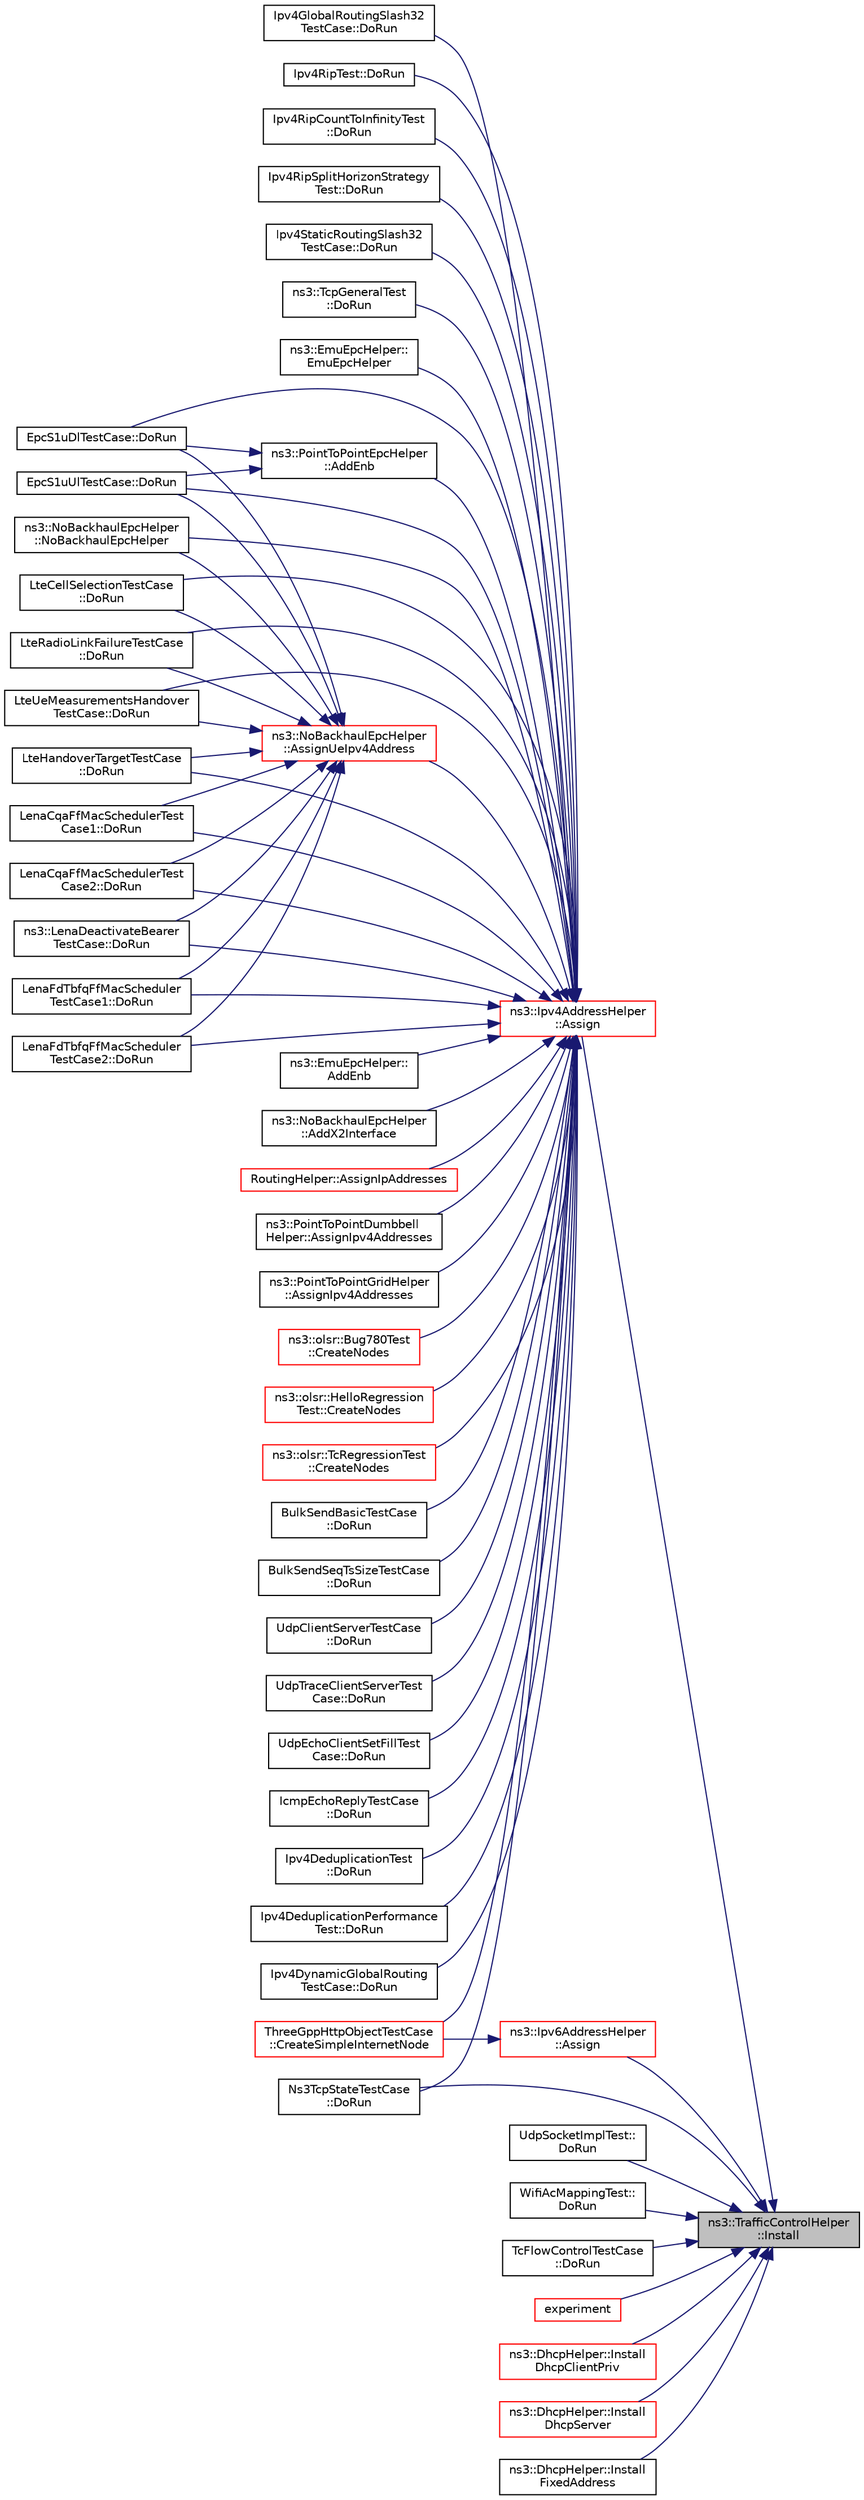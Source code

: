 digraph "ns3::TrafficControlHelper::Install"
{
 // LATEX_PDF_SIZE
  edge [fontname="Helvetica",fontsize="10",labelfontname="Helvetica",labelfontsize="10"];
  node [fontname="Helvetica",fontsize="10",shape=record];
  rankdir="RL";
  Node1 [label="ns3::TrafficControlHelper\l::Install",height=0.2,width=0.4,color="black", fillcolor="grey75", style="filled", fontcolor="black",tooltip=" "];
  Node1 -> Node2 [dir="back",color="midnightblue",fontsize="10",style="solid",fontname="Helvetica"];
  Node2 [label="ns3::Ipv4AddressHelper\l::Assign",height=0.2,width=0.4,color="red", fillcolor="white", style="filled",URL="$classns3_1_1_ipv4_address_helper.html#af8e7f4a1a7e74c00014a1eac445a27af",tooltip="Assign IP addresses to the net devices specified in the container based on the current network prefix..."];
  Node2 -> Node3 [dir="back",color="midnightblue",fontsize="10",style="solid",fontname="Helvetica"];
  Node3 [label="ns3::EmuEpcHelper::\lEmuEpcHelper",height=0.2,width=0.4,color="black", fillcolor="white", style="filled",URL="$classns3_1_1_emu_epc_helper.html#a10b42d66910c4ee73006f40eea1a1de1",tooltip="Constructor."];
  Node2 -> Node4 [dir="back",color="midnightblue",fontsize="10",style="solid",fontname="Helvetica"];
  Node4 [label="ns3::NoBackhaulEpcHelper\l::NoBackhaulEpcHelper",height=0.2,width=0.4,color="black", fillcolor="white", style="filled",URL="$classns3_1_1_no_backhaul_epc_helper.html#a8822666431eefe3a78ba2a0bf4ca1bae",tooltip="Constructor."];
  Node2 -> Node5 [dir="back",color="midnightblue",fontsize="10",style="solid",fontname="Helvetica"];
  Node5 [label="ns3::EmuEpcHelper::\lAddEnb",height=0.2,width=0.4,color="black", fillcolor="white", style="filled",URL="$classns3_1_1_emu_epc_helper.html#abaff0cf3ed70c034b5e0fd22dc89a7ba",tooltip="Add an eNB to the EPC."];
  Node2 -> Node6 [dir="back",color="midnightblue",fontsize="10",style="solid",fontname="Helvetica"];
  Node6 [label="ns3::PointToPointEpcHelper\l::AddEnb",height=0.2,width=0.4,color="black", fillcolor="white", style="filled",URL="$classns3_1_1_point_to_point_epc_helper.html#a6636cc9c0501b719bd81ed13efd3c589",tooltip="Add an eNB to the EPC."];
  Node6 -> Node7 [dir="back",color="midnightblue",fontsize="10",style="solid",fontname="Helvetica"];
  Node7 [label="EpcS1uDlTestCase::DoRun",height=0.2,width=0.4,color="black", fillcolor="white", style="filled",URL="$class_epc_s1u_dl_test_case.html#a2ac9313672e6c5e2a5a33f98a77ffec2",tooltip="Implementation to actually run this TestCase."];
  Node6 -> Node8 [dir="back",color="midnightblue",fontsize="10",style="solid",fontname="Helvetica"];
  Node8 [label="EpcS1uUlTestCase::DoRun",height=0.2,width=0.4,color="black", fillcolor="white", style="filled",URL="$class_epc_s1u_ul_test_case.html#a6fa27997312de46d9b0f3ab2221a24fa",tooltip="Implementation to actually run this TestCase."];
  Node2 -> Node9 [dir="back",color="midnightblue",fontsize="10",style="solid",fontname="Helvetica"];
  Node9 [label="ns3::NoBackhaulEpcHelper\l::AddX2Interface",height=0.2,width=0.4,color="black", fillcolor="white", style="filled",URL="$classns3_1_1_no_backhaul_epc_helper.html#acf379e818b7d59a9be243b58d8d9d176",tooltip="Add an X2 interface between two eNB."];
  Node2 -> Node10 [dir="back",color="midnightblue",fontsize="10",style="solid",fontname="Helvetica"];
  Node10 [label="RoutingHelper::AssignIpAddresses",height=0.2,width=0.4,color="red", fillcolor="white", style="filled",URL="$class_routing_helper.html#aa08ca9f06e7e06f95919bb14345750b0",tooltip="Assigns IPv4 addresses to net devices and their interfaces."];
  Node2 -> Node14 [dir="back",color="midnightblue",fontsize="10",style="solid",fontname="Helvetica"];
  Node14 [label="ns3::PointToPointDumbbell\lHelper::AssignIpv4Addresses",height=0.2,width=0.4,color="black", fillcolor="white", style="filled",URL="$classns3_1_1_point_to_point_dumbbell_helper.html#a3a2e0460a83df9b826b4a4553db22984",tooltip=" "];
  Node2 -> Node15 [dir="back",color="midnightblue",fontsize="10",style="solid",fontname="Helvetica"];
  Node15 [label="ns3::PointToPointGridHelper\l::AssignIpv4Addresses",height=0.2,width=0.4,color="black", fillcolor="white", style="filled",URL="$classns3_1_1_point_to_point_grid_helper.html#a96ae3a60a6d9fa3b1501d32193cd6fb7",tooltip="Assigns Ipv4 addresses to all the row and column interfaces."];
  Node2 -> Node16 [dir="back",color="midnightblue",fontsize="10",style="solid",fontname="Helvetica"];
  Node16 [label="ns3::NoBackhaulEpcHelper\l::AssignUeIpv4Address",height=0.2,width=0.4,color="red", fillcolor="white", style="filled",URL="$classns3_1_1_no_backhaul_epc_helper.html#ae6a000fcb33b4e5621432af1b68d63bc",tooltip="Assign IPv4 addresses to UE devices."];
  Node16 -> Node4 [dir="back",color="midnightblue",fontsize="10",style="solid",fontname="Helvetica"];
  Node16 -> Node17 [dir="back",color="midnightblue",fontsize="10",style="solid",fontname="Helvetica"];
  Node17 [label="LteCellSelectionTestCase\l::DoRun",height=0.2,width=0.4,color="black", fillcolor="white", style="filled",URL="$class_lte_cell_selection_test_case.html#a2ad9dadf26f7beb5d3ed1c6dfbcef90a",tooltip="Setup the simulation according to the configuration set by the class constructor, run it,..."];
  Node16 -> Node18 [dir="back",color="midnightblue",fontsize="10",style="solid",fontname="Helvetica"];
  Node18 [label="LteRadioLinkFailureTestCase\l::DoRun",height=0.2,width=0.4,color="black", fillcolor="white", style="filled",URL="$class_lte_radio_link_failure_test_case.html#ae7e2b1f96fbb5c77477c9b5b5905f347",tooltip="Setup the simulation according to the configuration set by the class constructor, run it,..."];
  Node16 -> Node19 [dir="back",color="midnightblue",fontsize="10",style="solid",fontname="Helvetica"];
  Node19 [label="LteUeMeasurementsHandover\lTestCase::DoRun",height=0.2,width=0.4,color="black", fillcolor="white", style="filled",URL="$class_lte_ue_measurements_handover_test_case.html#ae81c492f54cd25f174b26310458a7e5f",tooltip="Setup the simulation with the intended UE measurement reporting configuration, run it,..."];
  Node16 -> Node20 [dir="back",color="midnightblue",fontsize="10",style="solid",fontname="Helvetica"];
  Node20 [label="LteHandoverTargetTestCase\l::DoRun",height=0.2,width=0.4,color="black", fillcolor="white", style="filled",URL="$class_lte_handover_target_test_case.html#adc2ffaf5e89accdbf70756ad9a92ce2c",tooltip="Run a simulation of a micro-cell network using the parameters provided to the constructor function."];
  Node16 -> Node7 [dir="back",color="midnightblue",fontsize="10",style="solid",fontname="Helvetica"];
  Node16 -> Node8 [dir="back",color="midnightblue",fontsize="10",style="solid",fontname="Helvetica"];
  Node16 -> Node21 [dir="back",color="midnightblue",fontsize="10",style="solid",fontname="Helvetica"];
  Node21 [label="LenaCqaFfMacSchedulerTest\lCase1::DoRun",height=0.2,width=0.4,color="black", fillcolor="white", style="filled",URL="$class_lena_cqa_ff_mac_scheduler_test_case1.html#a91b3e2ef4ff292dbeda5559ff0eae1e6",tooltip="Implementation to actually run this TestCase."];
  Node16 -> Node22 [dir="back",color="midnightblue",fontsize="10",style="solid",fontname="Helvetica"];
  Node22 [label="LenaCqaFfMacSchedulerTest\lCase2::DoRun",height=0.2,width=0.4,color="black", fillcolor="white", style="filled",URL="$class_lena_cqa_ff_mac_scheduler_test_case2.html#a773e8490a80a3afe50adf54d713d3e4a",tooltip="Implementation to actually run this TestCase."];
  Node16 -> Node23 [dir="back",color="midnightblue",fontsize="10",style="solid",fontname="Helvetica"];
  Node23 [label="ns3::LenaDeactivateBearer\lTestCase::DoRun",height=0.2,width=0.4,color="black", fillcolor="white", style="filled",URL="$classns3_1_1_lena_deactivate_bearer_test_case.html#a214d777e46f96b701efdfd360871f53f",tooltip="Implementation to actually run this TestCase."];
  Node16 -> Node24 [dir="back",color="midnightblue",fontsize="10",style="solid",fontname="Helvetica"];
  Node24 [label="LenaFdTbfqFfMacScheduler\lTestCase1::DoRun",height=0.2,width=0.4,color="black", fillcolor="white", style="filled",URL="$class_lena_fd_tbfq_ff_mac_scheduler_test_case1.html#ae0536bf54d4e05fbf3600c1654c14cc0",tooltip="Implementation to actually run this TestCase."];
  Node16 -> Node25 [dir="back",color="midnightblue",fontsize="10",style="solid",fontname="Helvetica"];
  Node25 [label="LenaFdTbfqFfMacScheduler\lTestCase2::DoRun",height=0.2,width=0.4,color="black", fillcolor="white", style="filled",URL="$class_lena_fd_tbfq_ff_mac_scheduler_test_case2.html#a2e43d4f9483463dffa86410a1ce47140",tooltip="Implementation to actually run this TestCase."];
  Node2 -> Node34 [dir="back",color="midnightblue",fontsize="10",style="solid",fontname="Helvetica"];
  Node34 [label="ns3::olsr::Bug780Test\l::CreateNodes",height=0.2,width=0.4,color="red", fillcolor="white", style="filled",URL="$classns3_1_1olsr_1_1_bug780_test.html#a87a836a5491da4a21a0b51d2a647b422",tooltip="Create & configure test network."];
  Node2 -> Node36 [dir="back",color="midnightblue",fontsize="10",style="solid",fontname="Helvetica"];
  Node36 [label="ns3::olsr::HelloRegression\lTest::CreateNodes",height=0.2,width=0.4,color="red", fillcolor="white", style="filled",URL="$classns3_1_1olsr_1_1_hello_regression_test.html#ab101b71625b566733aeee0f7cd82e9f1",tooltip="Create & configure test network."];
  Node2 -> Node38 [dir="back",color="midnightblue",fontsize="10",style="solid",fontname="Helvetica"];
  Node38 [label="ns3::olsr::TcRegressionTest\l::CreateNodes",height=0.2,width=0.4,color="red", fillcolor="white", style="filled",URL="$classns3_1_1olsr_1_1_tc_regression_test.html#a09709ecf415b2a4c90c78aadb4c84c49",tooltip="Create & configure test network."];
  Node2 -> Node40 [dir="back",color="midnightblue",fontsize="10",style="solid",fontname="Helvetica"];
  Node40 [label="ThreeGppHttpObjectTestCase\l::CreateSimpleInternetNode",height=0.2,width=0.4,color="red", fillcolor="white", style="filled",URL="$class_three_gpp_http_object_test_case.html#a8d61a770a47e18e6c1f0aa914828f1c5",tooltip="Creates a Node, complete with a TCP/IP stack and address assignment."];
  Node2 -> Node17 [dir="back",color="midnightblue",fontsize="10",style="solid",fontname="Helvetica"];
  Node2 -> Node18 [dir="back",color="midnightblue",fontsize="10",style="solid",fontname="Helvetica"];
  Node2 -> Node19 [dir="back",color="midnightblue",fontsize="10",style="solid",fontname="Helvetica"];
  Node2 -> Node20 [dir="back",color="midnightblue",fontsize="10",style="solid",fontname="Helvetica"];
  Node2 -> Node42 [dir="back",color="midnightblue",fontsize="10",style="solid",fontname="Helvetica"];
  Node42 [label="BulkSendBasicTestCase\l::DoRun",height=0.2,width=0.4,color="black", fillcolor="white", style="filled",URL="$class_bulk_send_basic_test_case.html#a38cdd752ff48f9af84d01f66ebbda50a",tooltip="Implementation to actually run this TestCase."];
  Node2 -> Node43 [dir="back",color="midnightblue",fontsize="10",style="solid",fontname="Helvetica"];
  Node43 [label="BulkSendSeqTsSizeTestCase\l::DoRun",height=0.2,width=0.4,color="black", fillcolor="white", style="filled",URL="$class_bulk_send_seq_ts_size_test_case.html#a0c5146191974b6aa6d7b94f5dfd4d749",tooltip="Implementation to actually run this TestCase."];
  Node2 -> Node44 [dir="back",color="midnightblue",fontsize="10",style="solid",fontname="Helvetica"];
  Node44 [label="UdpClientServerTestCase\l::DoRun",height=0.2,width=0.4,color="black", fillcolor="white", style="filled",URL="$class_udp_client_server_test_case.html#a9f7f382020c2a70d7cb2434ae18c9b6c",tooltip="Implementation to actually run this TestCase."];
  Node2 -> Node45 [dir="back",color="midnightblue",fontsize="10",style="solid",fontname="Helvetica"];
  Node45 [label="UdpTraceClientServerTest\lCase::DoRun",height=0.2,width=0.4,color="black", fillcolor="white", style="filled",URL="$class_udp_trace_client_server_test_case.html#a067367203d92eb6f9edaee3c17da6d8a",tooltip="Implementation to actually run this TestCase."];
  Node2 -> Node46 [dir="back",color="midnightblue",fontsize="10",style="solid",fontname="Helvetica"];
  Node46 [label="UdpEchoClientSetFillTest\lCase::DoRun",height=0.2,width=0.4,color="black", fillcolor="white", style="filled",URL="$class_udp_echo_client_set_fill_test_case.html#abab274bc5d6e6f303a96446710d650b2",tooltip="Implementation to actually run this TestCase."];
  Node2 -> Node47 [dir="back",color="midnightblue",fontsize="10",style="solid",fontname="Helvetica"];
  Node47 [label="IcmpEchoReplyTestCase\l::DoRun",height=0.2,width=0.4,color="black", fillcolor="white", style="filled",URL="$class_icmp_echo_reply_test_case.html#a9f73985659d7b2102e1cefe50d8b9635",tooltip="Implementation to actually run this TestCase."];
  Node2 -> Node48 [dir="back",color="midnightblue",fontsize="10",style="solid",fontname="Helvetica"];
  Node48 [label="Ipv4DeduplicationTest\l::DoRun",height=0.2,width=0.4,color="black", fillcolor="white", style="filled",URL="$class_ipv4_deduplication_test.html#a5e5727b7b8436191367a912d0e1a16e3",tooltip="Implementation to actually run this TestCase."];
  Node2 -> Node49 [dir="back",color="midnightblue",fontsize="10",style="solid",fontname="Helvetica"];
  Node49 [label="Ipv4DeduplicationPerformance\lTest::DoRun",height=0.2,width=0.4,color="black", fillcolor="white", style="filled",URL="$class_ipv4_deduplication_performance_test.html#a31518001eb022fe1f91e769de0595883",tooltip="Implementation to actually run this TestCase."];
  Node2 -> Node50 [dir="back",color="midnightblue",fontsize="10",style="solid",fontname="Helvetica"];
  Node50 [label="Ipv4DynamicGlobalRouting\lTestCase::DoRun",height=0.2,width=0.4,color="black", fillcolor="white", style="filled",URL="$class_ipv4_dynamic_global_routing_test_case.html#a376bd2f408504237fdfac663598fb6c6",tooltip="Implementation to actually run this TestCase."];
  Node2 -> Node51 [dir="back",color="midnightblue",fontsize="10",style="solid",fontname="Helvetica"];
  Node51 [label="Ipv4GlobalRoutingSlash32\lTestCase::DoRun",height=0.2,width=0.4,color="black", fillcolor="white", style="filled",URL="$class_ipv4_global_routing_slash32_test_case.html#a261a15e240910fb1981571e8e6cb294f",tooltip="Implementation to actually run this TestCase."];
  Node2 -> Node52 [dir="back",color="midnightblue",fontsize="10",style="solid",fontname="Helvetica"];
  Node52 [label="Ipv4RipTest::DoRun",height=0.2,width=0.4,color="black", fillcolor="white", style="filled",URL="$class_ipv4_rip_test.html#a4f355233f8793da9555cd544cd5893e9",tooltip="Implementation to actually run this TestCase."];
  Node2 -> Node53 [dir="back",color="midnightblue",fontsize="10",style="solid",fontname="Helvetica"];
  Node53 [label="Ipv4RipCountToInfinityTest\l::DoRun",height=0.2,width=0.4,color="black", fillcolor="white", style="filled",URL="$class_ipv4_rip_count_to_infinity_test.html#a98754dfc16633ff58db8cfd697dd9862",tooltip="Implementation to actually run this TestCase."];
  Node2 -> Node54 [dir="back",color="midnightblue",fontsize="10",style="solid",fontname="Helvetica"];
  Node54 [label="Ipv4RipSplitHorizonStrategy\lTest::DoRun",height=0.2,width=0.4,color="black", fillcolor="white", style="filled",URL="$class_ipv4_rip_split_horizon_strategy_test.html#a2e1df0675ad2712888aa499ee0f7eac2",tooltip="Implementation to actually run this TestCase."];
  Node2 -> Node55 [dir="back",color="midnightblue",fontsize="10",style="solid",fontname="Helvetica"];
  Node55 [label="Ipv4StaticRoutingSlash32\lTestCase::DoRun",height=0.2,width=0.4,color="black", fillcolor="white", style="filled",URL="$class_ipv4_static_routing_slash32_test_case.html#a73d080d5a091f9198cc6611f042ff7ce",tooltip="Implementation to actually run this TestCase."];
  Node2 -> Node56 [dir="back",color="midnightblue",fontsize="10",style="solid",fontname="Helvetica"];
  Node56 [label="ns3::TcpGeneralTest\l::DoRun",height=0.2,width=0.4,color="black", fillcolor="white", style="filled",URL="$classns3_1_1_tcp_general_test.html#a79f00453e60b95fcf8d22757593f5ed3",tooltip="Execute the tcp test."];
  Node2 -> Node7 [dir="back",color="midnightblue",fontsize="10",style="solid",fontname="Helvetica"];
  Node2 -> Node8 [dir="back",color="midnightblue",fontsize="10",style="solid",fontname="Helvetica"];
  Node2 -> Node21 [dir="back",color="midnightblue",fontsize="10",style="solid",fontname="Helvetica"];
  Node2 -> Node22 [dir="back",color="midnightblue",fontsize="10",style="solid",fontname="Helvetica"];
  Node2 -> Node23 [dir="back",color="midnightblue",fontsize="10",style="solid",fontname="Helvetica"];
  Node2 -> Node24 [dir="back",color="midnightblue",fontsize="10",style="solid",fontname="Helvetica"];
  Node2 -> Node25 [dir="back",color="midnightblue",fontsize="10",style="solid",fontname="Helvetica"];
  Node2 -> Node65 [dir="back",color="midnightblue",fontsize="10",style="solid",fontname="Helvetica"];
  Node65 [label="Ns3TcpStateTestCase\l::DoRun",height=0.2,width=0.4,color="black", fillcolor="white", style="filled",URL="$class_ns3_tcp_state_test_case.html#a62dd7855d89e540bf08e8ac2e9febf9f",tooltip="Implementation to actually run this TestCase."];
  Node1 -> Node72 [dir="back",color="midnightblue",fontsize="10",style="solid",fontname="Helvetica"];
  Node72 [label="ns3::Ipv6AddressHelper\l::Assign",height=0.2,width=0.4,color="red", fillcolor="white", style="filled",URL="$classns3_1_1_ipv6_address_helper.html#aad4685588aea1757beaf881bc4157912",tooltip="Allocate an Ipv6InterfaceContainer with auto-assigned addresses."];
  Node72 -> Node40 [dir="back",color="midnightblue",fontsize="10",style="solid",fontname="Helvetica"];
  Node1 -> Node87 [dir="back",color="midnightblue",fontsize="10",style="solid",fontname="Helvetica"];
  Node87 [label="UdpSocketImplTest::\lDoRun",height=0.2,width=0.4,color="black", fillcolor="white", style="filled",URL="$class_udp_socket_impl_test.html#a186599e6487c7c550383f236042f3cd4",tooltip="Implementation to actually run this TestCase."];
  Node1 -> Node65 [dir="back",color="midnightblue",fontsize="10",style="solid",fontname="Helvetica"];
  Node1 -> Node88 [dir="back",color="midnightblue",fontsize="10",style="solid",fontname="Helvetica"];
  Node88 [label="WifiAcMappingTest::\lDoRun",height=0.2,width=0.4,color="black", fillcolor="white", style="filled",URL="$class_wifi_ac_mapping_test.html#ae0d828d29768d59590210d2f1bf8a552",tooltip="Implementation to actually run this TestCase."];
  Node1 -> Node89 [dir="back",color="midnightblue",fontsize="10",style="solid",fontname="Helvetica"];
  Node89 [label="TcFlowControlTestCase\l::DoRun",height=0.2,width=0.4,color="black", fillcolor="white", style="filled",URL="$class_tc_flow_control_test_case.html#a671ac2565d04fd5618e2743289d1b707",tooltip="Implementation to actually run this TestCase."];
  Node1 -> Node90 [dir="back",color="midnightblue",fontsize="10",style="solid",fontname="Helvetica"];
  Node90 [label="experiment",height=0.2,width=0.4,color="red", fillcolor="white", style="filled",URL="$cobalt-vs-codel_8cc.html#a6397b590e75a0f7841fcfa02a2ea7611",tooltip=" "];
  Node1 -> Node96 [dir="back",color="midnightblue",fontsize="10",style="solid",fontname="Helvetica"];
  Node96 [label="ns3::DhcpHelper::Install\lDhcpClientPriv",height=0.2,width=0.4,color="red", fillcolor="white", style="filled",URL="$classns3_1_1_dhcp_helper.html#ad83a0ea1ecce718ee352435f112c5570",tooltip="Function to install DHCP client on a node."];
  Node1 -> Node99 [dir="back",color="midnightblue",fontsize="10",style="solid",fontname="Helvetica"];
  Node99 [label="ns3::DhcpHelper::Install\lDhcpServer",height=0.2,width=0.4,color="red", fillcolor="white", style="filled",URL="$classns3_1_1_dhcp_helper.html#a66f1b2a4405b7dc4af0cff05af14edea",tooltip="Install DHCP server of a node / NetDevice."];
  Node1 -> Node100 [dir="back",color="midnightblue",fontsize="10",style="solid",fontname="Helvetica"];
  Node100 [label="ns3::DhcpHelper::Install\lFixedAddress",height=0.2,width=0.4,color="black", fillcolor="white", style="filled",URL="$classns3_1_1_dhcp_helper.html#a606a1e4ff7c732d4ff1e18dbfbe6abeb",tooltip="Assign a fixed IP addresses to a net device."];
}
